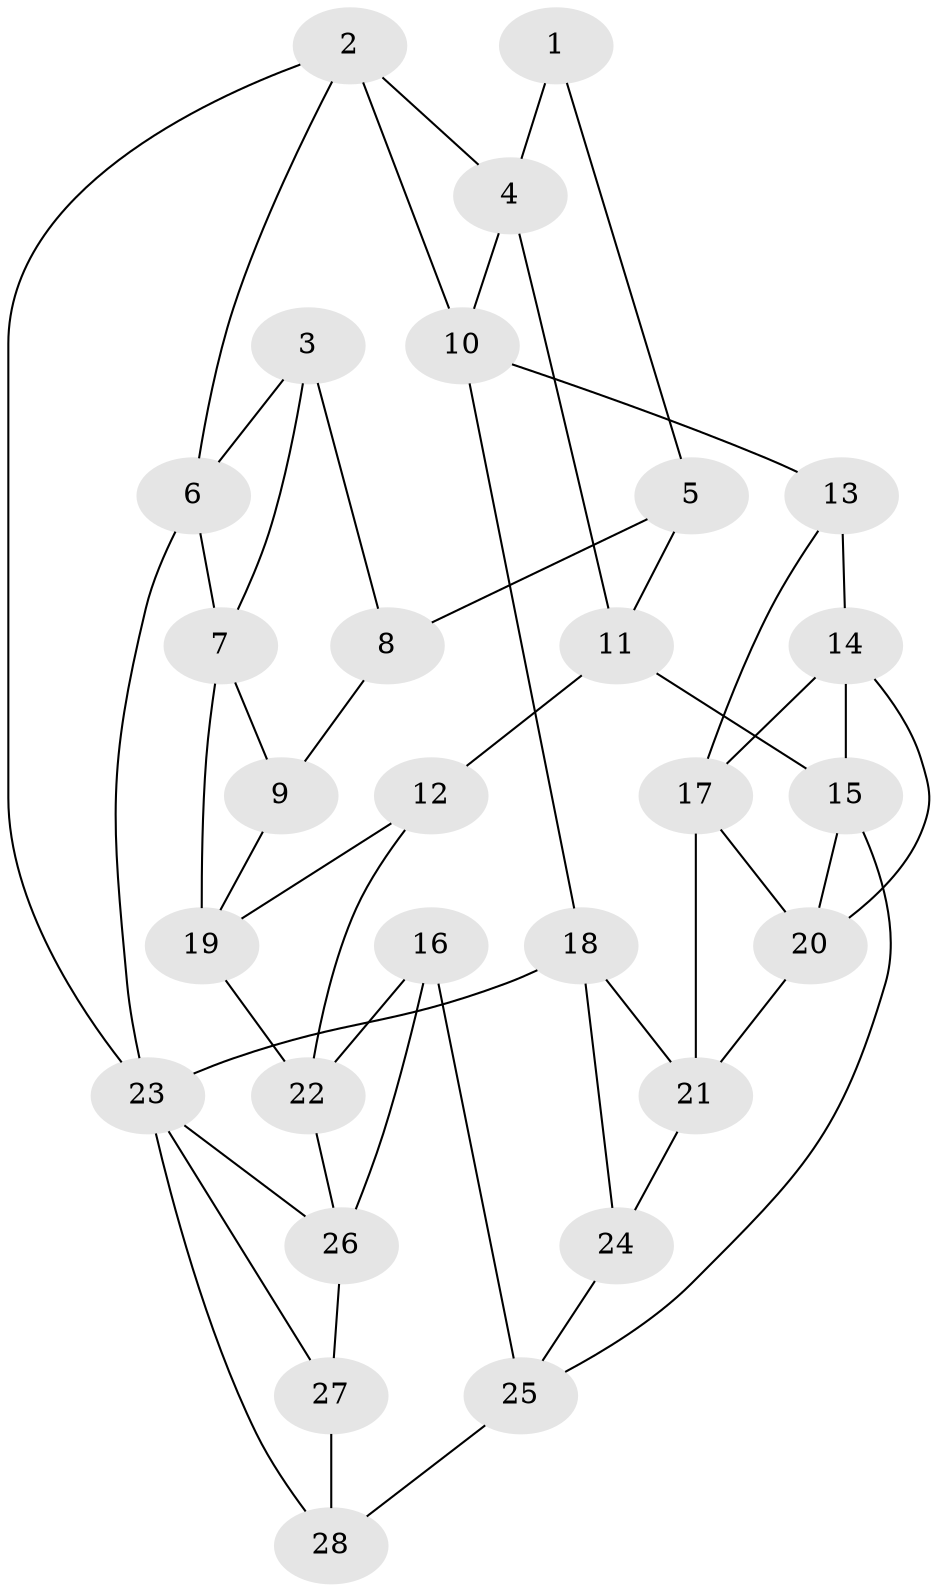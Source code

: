 // original degree distribution, {3: 0.03571428571428571, 4: 0.2857142857142857, 5: 0.42857142857142855, 6: 0.25}
// Generated by graph-tools (version 1.1) at 2025/38/03/04/25 23:38:31]
// undirected, 28 vertices, 51 edges
graph export_dot {
  node [color=gray90,style=filled];
  1;
  2;
  3;
  4;
  5;
  6;
  7;
  8;
  9;
  10;
  11;
  12;
  13;
  14;
  15;
  16;
  17;
  18;
  19;
  20;
  21;
  22;
  23;
  24;
  25;
  26;
  27;
  28;
  1 -- 4 [weight=1.0];
  1 -- 5 [weight=1.0];
  2 -- 4 [weight=1.0];
  2 -- 6 [weight=1.0];
  2 -- 10 [weight=1.0];
  2 -- 23 [weight=1.0];
  3 -- 6 [weight=1.0];
  3 -- 7 [weight=1.0];
  3 -- 8 [weight=1.0];
  4 -- 10 [weight=1.0];
  4 -- 11 [weight=1.0];
  5 -- 8 [weight=2.0];
  5 -- 11 [weight=1.0];
  6 -- 7 [weight=1.0];
  6 -- 23 [weight=1.0];
  7 -- 9 [weight=1.0];
  7 -- 19 [weight=1.0];
  8 -- 9 [weight=1.0];
  9 -- 19 [weight=1.0];
  10 -- 13 [weight=1.0];
  10 -- 18 [weight=1.0];
  11 -- 12 [weight=1.0];
  11 -- 15 [weight=1.0];
  12 -- 19 [weight=1.0];
  12 -- 22 [weight=1.0];
  13 -- 14 [weight=1.0];
  13 -- 17 [weight=1.0];
  14 -- 15 [weight=1.0];
  14 -- 17 [weight=1.0];
  14 -- 20 [weight=1.0];
  15 -- 20 [weight=1.0];
  15 -- 25 [weight=1.0];
  16 -- 22 [weight=1.0];
  16 -- 25 [weight=1.0];
  16 -- 26 [weight=1.0];
  17 -- 20 [weight=1.0];
  17 -- 21 [weight=1.0];
  18 -- 21 [weight=1.0];
  18 -- 23 [weight=1.0];
  18 -- 24 [weight=1.0];
  19 -- 22 [weight=1.0];
  20 -- 21 [weight=1.0];
  21 -- 24 [weight=1.0];
  22 -- 26 [weight=1.0];
  23 -- 26 [weight=1.0];
  23 -- 27 [weight=1.0];
  23 -- 28 [weight=1.0];
  24 -- 25 [weight=1.0];
  25 -- 28 [weight=1.0];
  26 -- 27 [weight=1.0];
  27 -- 28 [weight=2.0];
}
